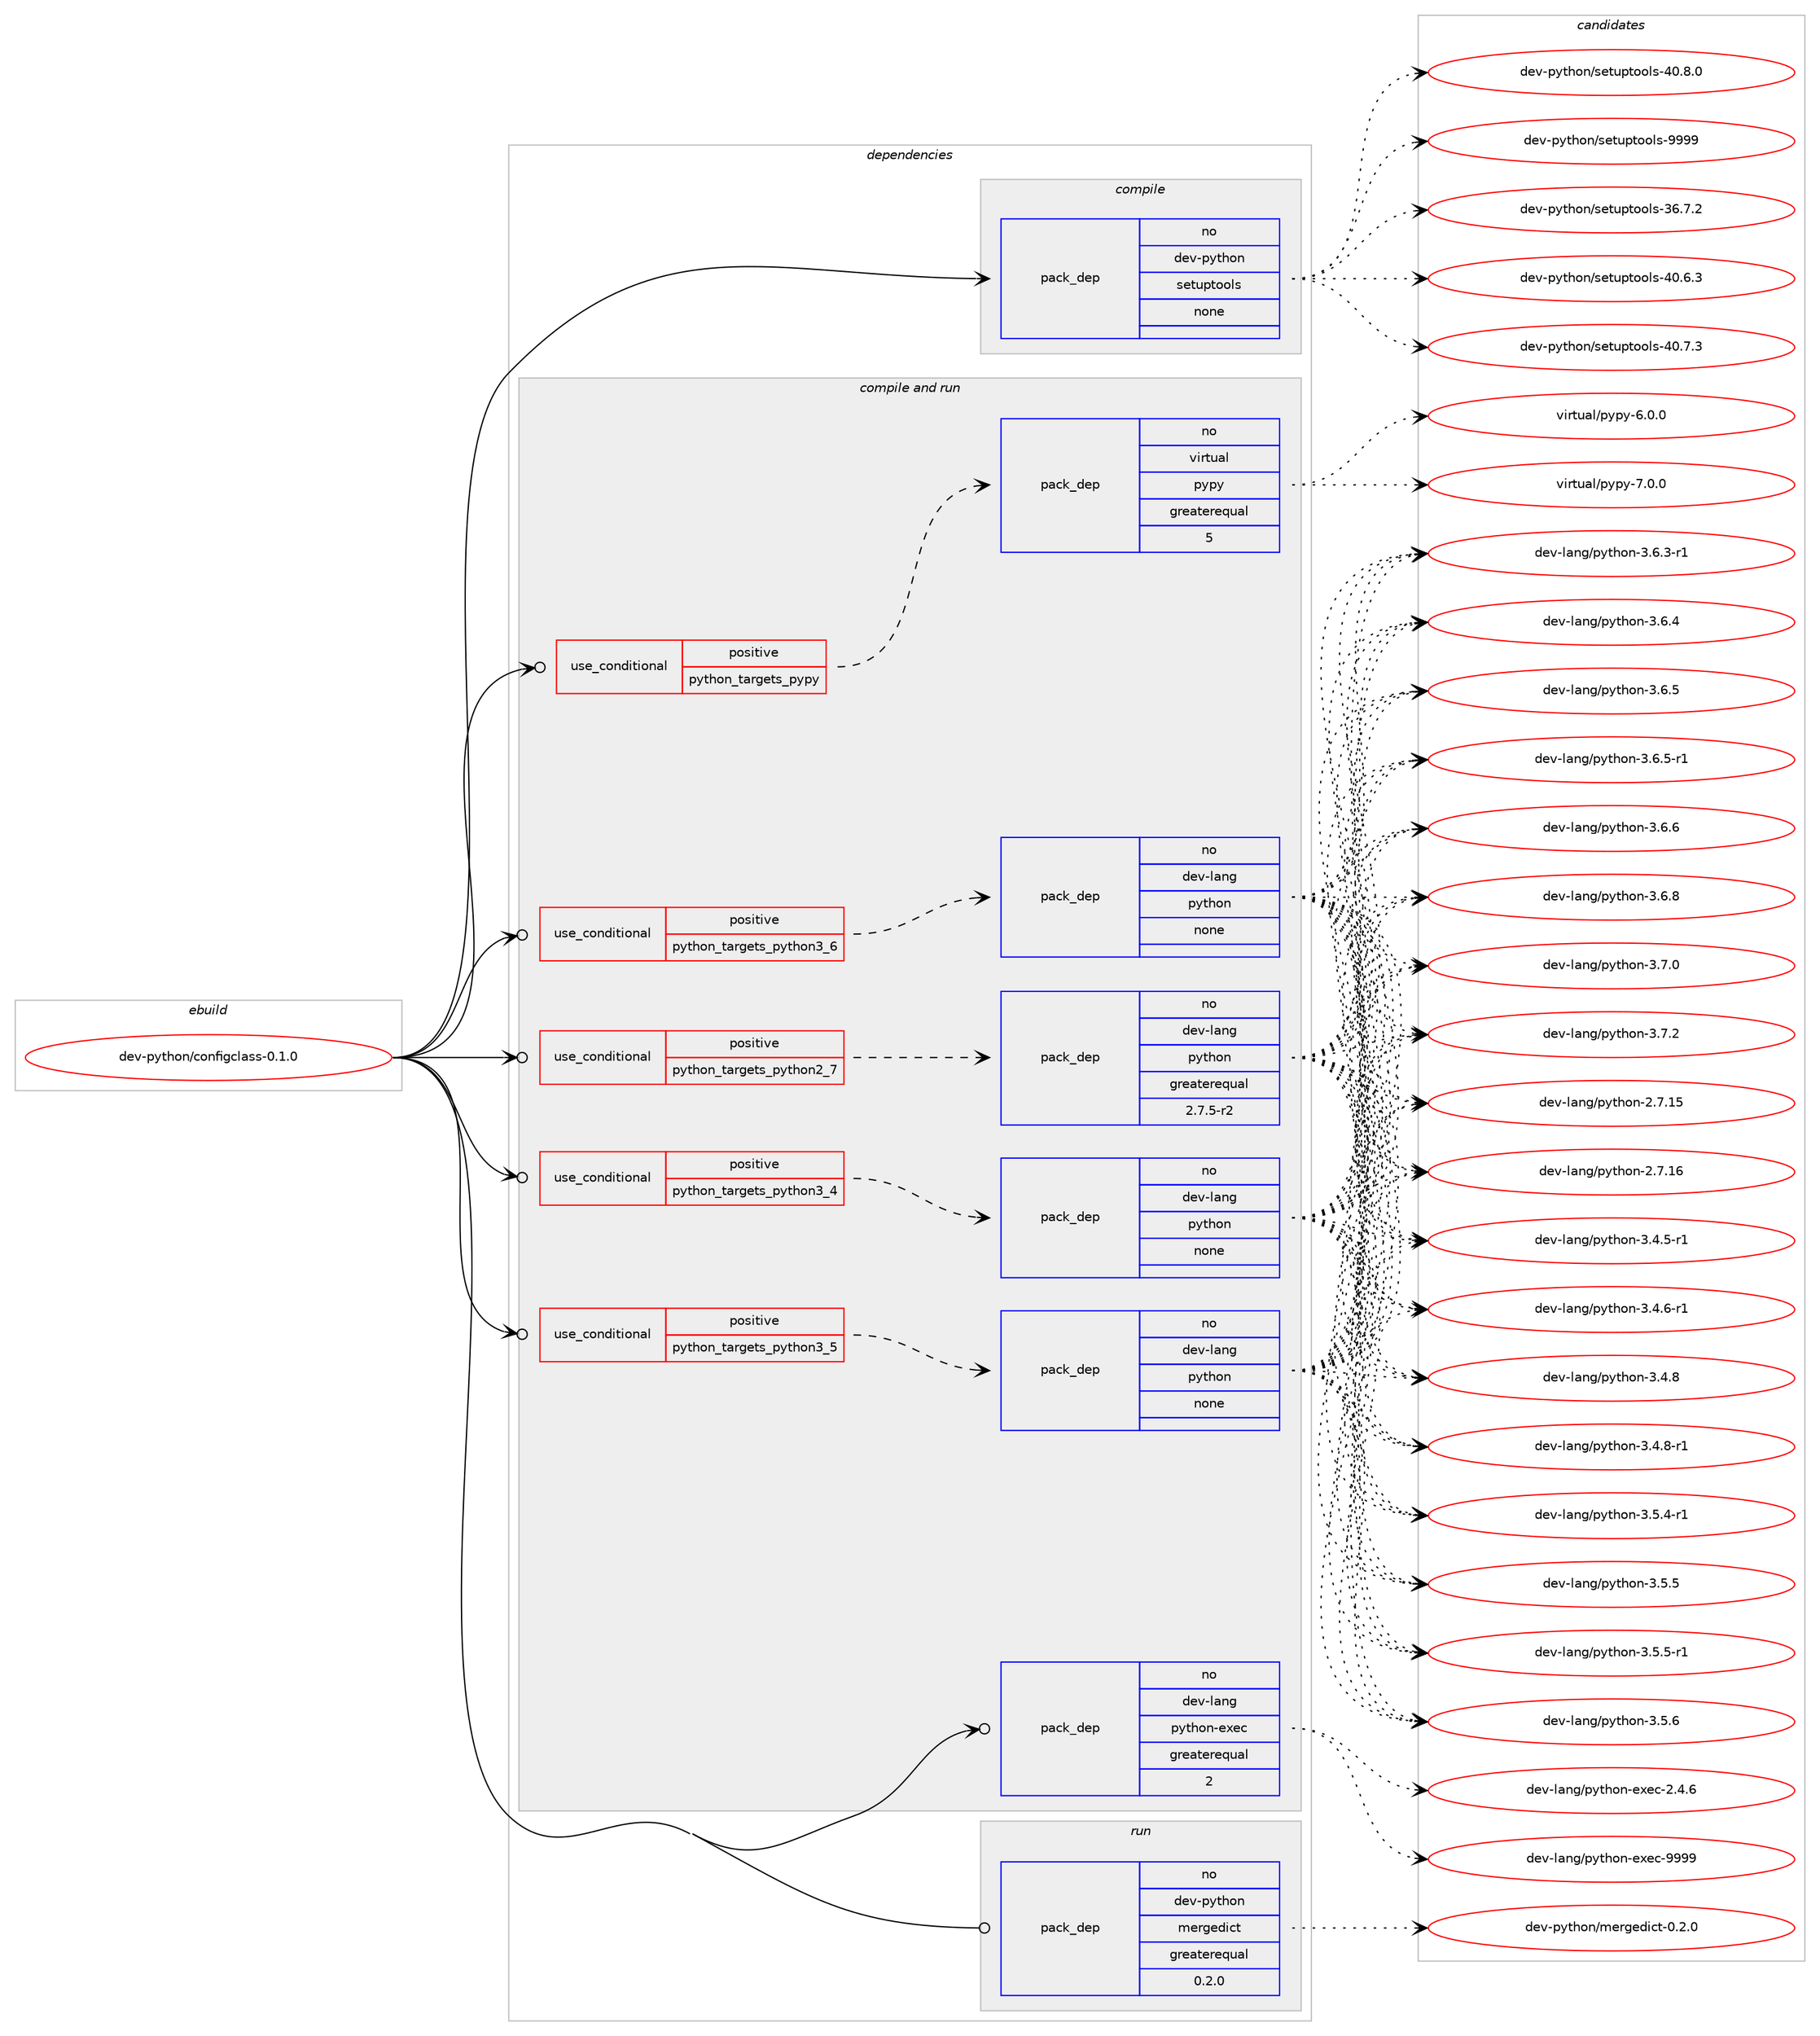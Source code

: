 digraph prolog {

# *************
# Graph options
# *************

newrank=true;
concentrate=true;
compound=true;
graph [rankdir=LR,fontname=Helvetica,fontsize=10,ranksep=1.5];#, ranksep=2.5, nodesep=0.2];
edge  [arrowhead=vee];
node  [fontname=Helvetica,fontsize=10];

# **********
# The ebuild
# **********

subgraph cluster_leftcol {
color=gray;
rank=same;
label=<<i>ebuild</i>>;
id [label="dev-python/configclass-0.1.0", color=red, width=4, href="../dev-python/configclass-0.1.0.svg"];
}

# ****************
# The dependencies
# ****************

subgraph cluster_midcol {
color=gray;
label=<<i>dependencies</i>>;
subgraph cluster_compile {
fillcolor="#eeeeee";
style=filled;
label=<<i>compile</i>>;
subgraph pack1008213 {
dependency1404088 [label=<<TABLE BORDER="0" CELLBORDER="1" CELLSPACING="0" CELLPADDING="4" WIDTH="220"><TR><TD ROWSPAN="6" CELLPADDING="30">pack_dep</TD></TR><TR><TD WIDTH="110">no</TD></TR><TR><TD>dev-python</TD></TR><TR><TD>setuptools</TD></TR><TR><TD>none</TD></TR><TR><TD></TD></TR></TABLE>>, shape=none, color=blue];
}
id:e -> dependency1404088:w [weight=20,style="solid",arrowhead="vee"];
}
subgraph cluster_compileandrun {
fillcolor="#eeeeee";
style=filled;
label=<<i>compile and run</i>>;
subgraph cond372640 {
dependency1404089 [label=<<TABLE BORDER="0" CELLBORDER="1" CELLSPACING="0" CELLPADDING="4"><TR><TD ROWSPAN="3" CELLPADDING="10">use_conditional</TD></TR><TR><TD>positive</TD></TR><TR><TD>python_targets_pypy</TD></TR></TABLE>>, shape=none, color=red];
subgraph pack1008214 {
dependency1404090 [label=<<TABLE BORDER="0" CELLBORDER="1" CELLSPACING="0" CELLPADDING="4" WIDTH="220"><TR><TD ROWSPAN="6" CELLPADDING="30">pack_dep</TD></TR><TR><TD WIDTH="110">no</TD></TR><TR><TD>virtual</TD></TR><TR><TD>pypy</TD></TR><TR><TD>greaterequal</TD></TR><TR><TD>5</TD></TR></TABLE>>, shape=none, color=blue];
}
dependency1404089:e -> dependency1404090:w [weight=20,style="dashed",arrowhead="vee"];
}
id:e -> dependency1404089:w [weight=20,style="solid",arrowhead="odotvee"];
subgraph cond372641 {
dependency1404091 [label=<<TABLE BORDER="0" CELLBORDER="1" CELLSPACING="0" CELLPADDING="4"><TR><TD ROWSPAN="3" CELLPADDING="10">use_conditional</TD></TR><TR><TD>positive</TD></TR><TR><TD>python_targets_python2_7</TD></TR></TABLE>>, shape=none, color=red];
subgraph pack1008215 {
dependency1404092 [label=<<TABLE BORDER="0" CELLBORDER="1" CELLSPACING="0" CELLPADDING="4" WIDTH="220"><TR><TD ROWSPAN="6" CELLPADDING="30">pack_dep</TD></TR><TR><TD WIDTH="110">no</TD></TR><TR><TD>dev-lang</TD></TR><TR><TD>python</TD></TR><TR><TD>greaterequal</TD></TR><TR><TD>2.7.5-r2</TD></TR></TABLE>>, shape=none, color=blue];
}
dependency1404091:e -> dependency1404092:w [weight=20,style="dashed",arrowhead="vee"];
}
id:e -> dependency1404091:w [weight=20,style="solid",arrowhead="odotvee"];
subgraph cond372642 {
dependency1404093 [label=<<TABLE BORDER="0" CELLBORDER="1" CELLSPACING="0" CELLPADDING="4"><TR><TD ROWSPAN="3" CELLPADDING="10">use_conditional</TD></TR><TR><TD>positive</TD></TR><TR><TD>python_targets_python3_4</TD></TR></TABLE>>, shape=none, color=red];
subgraph pack1008216 {
dependency1404094 [label=<<TABLE BORDER="0" CELLBORDER="1" CELLSPACING="0" CELLPADDING="4" WIDTH="220"><TR><TD ROWSPAN="6" CELLPADDING="30">pack_dep</TD></TR><TR><TD WIDTH="110">no</TD></TR><TR><TD>dev-lang</TD></TR><TR><TD>python</TD></TR><TR><TD>none</TD></TR><TR><TD></TD></TR></TABLE>>, shape=none, color=blue];
}
dependency1404093:e -> dependency1404094:w [weight=20,style="dashed",arrowhead="vee"];
}
id:e -> dependency1404093:w [weight=20,style="solid",arrowhead="odotvee"];
subgraph cond372643 {
dependency1404095 [label=<<TABLE BORDER="0" CELLBORDER="1" CELLSPACING="0" CELLPADDING="4"><TR><TD ROWSPAN="3" CELLPADDING="10">use_conditional</TD></TR><TR><TD>positive</TD></TR><TR><TD>python_targets_python3_5</TD></TR></TABLE>>, shape=none, color=red];
subgraph pack1008217 {
dependency1404096 [label=<<TABLE BORDER="0" CELLBORDER="1" CELLSPACING="0" CELLPADDING="4" WIDTH="220"><TR><TD ROWSPAN="6" CELLPADDING="30">pack_dep</TD></TR><TR><TD WIDTH="110">no</TD></TR><TR><TD>dev-lang</TD></TR><TR><TD>python</TD></TR><TR><TD>none</TD></TR><TR><TD></TD></TR></TABLE>>, shape=none, color=blue];
}
dependency1404095:e -> dependency1404096:w [weight=20,style="dashed",arrowhead="vee"];
}
id:e -> dependency1404095:w [weight=20,style="solid",arrowhead="odotvee"];
subgraph cond372644 {
dependency1404097 [label=<<TABLE BORDER="0" CELLBORDER="1" CELLSPACING="0" CELLPADDING="4"><TR><TD ROWSPAN="3" CELLPADDING="10">use_conditional</TD></TR><TR><TD>positive</TD></TR><TR><TD>python_targets_python3_6</TD></TR></TABLE>>, shape=none, color=red];
subgraph pack1008218 {
dependency1404098 [label=<<TABLE BORDER="0" CELLBORDER="1" CELLSPACING="0" CELLPADDING="4" WIDTH="220"><TR><TD ROWSPAN="6" CELLPADDING="30">pack_dep</TD></TR><TR><TD WIDTH="110">no</TD></TR><TR><TD>dev-lang</TD></TR><TR><TD>python</TD></TR><TR><TD>none</TD></TR><TR><TD></TD></TR></TABLE>>, shape=none, color=blue];
}
dependency1404097:e -> dependency1404098:w [weight=20,style="dashed",arrowhead="vee"];
}
id:e -> dependency1404097:w [weight=20,style="solid",arrowhead="odotvee"];
subgraph pack1008219 {
dependency1404099 [label=<<TABLE BORDER="0" CELLBORDER="1" CELLSPACING="0" CELLPADDING="4" WIDTH="220"><TR><TD ROWSPAN="6" CELLPADDING="30">pack_dep</TD></TR><TR><TD WIDTH="110">no</TD></TR><TR><TD>dev-lang</TD></TR><TR><TD>python-exec</TD></TR><TR><TD>greaterequal</TD></TR><TR><TD>2</TD></TR></TABLE>>, shape=none, color=blue];
}
id:e -> dependency1404099:w [weight=20,style="solid",arrowhead="odotvee"];
}
subgraph cluster_run {
fillcolor="#eeeeee";
style=filled;
label=<<i>run</i>>;
subgraph pack1008220 {
dependency1404100 [label=<<TABLE BORDER="0" CELLBORDER="1" CELLSPACING="0" CELLPADDING="4" WIDTH="220"><TR><TD ROWSPAN="6" CELLPADDING="30">pack_dep</TD></TR><TR><TD WIDTH="110">no</TD></TR><TR><TD>dev-python</TD></TR><TR><TD>mergedict</TD></TR><TR><TD>greaterequal</TD></TR><TR><TD>0.2.0</TD></TR></TABLE>>, shape=none, color=blue];
}
id:e -> dependency1404100:w [weight=20,style="solid",arrowhead="odot"];
}
}

# **************
# The candidates
# **************

subgraph cluster_choices {
rank=same;
color=gray;
label=<<i>candidates</i>>;

subgraph choice1008213 {
color=black;
nodesep=1;
choice100101118451121211161041111104711510111611711211611111110811545515446554650 [label="dev-python/setuptools-36.7.2", color=red, width=4,href="../dev-python/setuptools-36.7.2.svg"];
choice100101118451121211161041111104711510111611711211611111110811545524846544651 [label="dev-python/setuptools-40.6.3", color=red, width=4,href="../dev-python/setuptools-40.6.3.svg"];
choice100101118451121211161041111104711510111611711211611111110811545524846554651 [label="dev-python/setuptools-40.7.3", color=red, width=4,href="../dev-python/setuptools-40.7.3.svg"];
choice100101118451121211161041111104711510111611711211611111110811545524846564648 [label="dev-python/setuptools-40.8.0", color=red, width=4,href="../dev-python/setuptools-40.8.0.svg"];
choice10010111845112121116104111110471151011161171121161111111081154557575757 [label="dev-python/setuptools-9999", color=red, width=4,href="../dev-python/setuptools-9999.svg"];
dependency1404088:e -> choice100101118451121211161041111104711510111611711211611111110811545515446554650:w [style=dotted,weight="100"];
dependency1404088:e -> choice100101118451121211161041111104711510111611711211611111110811545524846544651:w [style=dotted,weight="100"];
dependency1404088:e -> choice100101118451121211161041111104711510111611711211611111110811545524846554651:w [style=dotted,weight="100"];
dependency1404088:e -> choice100101118451121211161041111104711510111611711211611111110811545524846564648:w [style=dotted,weight="100"];
dependency1404088:e -> choice10010111845112121116104111110471151011161171121161111111081154557575757:w [style=dotted,weight="100"];
}
subgraph choice1008214 {
color=black;
nodesep=1;
choice1181051141161179710847112121112121455446484648 [label="virtual/pypy-6.0.0", color=red, width=4,href="../virtual/pypy-6.0.0.svg"];
choice1181051141161179710847112121112121455546484648 [label="virtual/pypy-7.0.0", color=red, width=4,href="../virtual/pypy-7.0.0.svg"];
dependency1404090:e -> choice1181051141161179710847112121112121455446484648:w [style=dotted,weight="100"];
dependency1404090:e -> choice1181051141161179710847112121112121455546484648:w [style=dotted,weight="100"];
}
subgraph choice1008215 {
color=black;
nodesep=1;
choice10010111845108971101034711212111610411111045504655464953 [label="dev-lang/python-2.7.15", color=red, width=4,href="../dev-lang/python-2.7.15.svg"];
choice10010111845108971101034711212111610411111045504655464954 [label="dev-lang/python-2.7.16", color=red, width=4,href="../dev-lang/python-2.7.16.svg"];
choice1001011184510897110103471121211161041111104551465246534511449 [label="dev-lang/python-3.4.5-r1", color=red, width=4,href="../dev-lang/python-3.4.5-r1.svg"];
choice1001011184510897110103471121211161041111104551465246544511449 [label="dev-lang/python-3.4.6-r1", color=red, width=4,href="../dev-lang/python-3.4.6-r1.svg"];
choice100101118451089711010347112121116104111110455146524656 [label="dev-lang/python-3.4.8", color=red, width=4,href="../dev-lang/python-3.4.8.svg"];
choice1001011184510897110103471121211161041111104551465246564511449 [label="dev-lang/python-3.4.8-r1", color=red, width=4,href="../dev-lang/python-3.4.8-r1.svg"];
choice1001011184510897110103471121211161041111104551465346524511449 [label="dev-lang/python-3.5.4-r1", color=red, width=4,href="../dev-lang/python-3.5.4-r1.svg"];
choice100101118451089711010347112121116104111110455146534653 [label="dev-lang/python-3.5.5", color=red, width=4,href="../dev-lang/python-3.5.5.svg"];
choice1001011184510897110103471121211161041111104551465346534511449 [label="dev-lang/python-3.5.5-r1", color=red, width=4,href="../dev-lang/python-3.5.5-r1.svg"];
choice100101118451089711010347112121116104111110455146534654 [label="dev-lang/python-3.5.6", color=red, width=4,href="../dev-lang/python-3.5.6.svg"];
choice1001011184510897110103471121211161041111104551465446514511449 [label="dev-lang/python-3.6.3-r1", color=red, width=4,href="../dev-lang/python-3.6.3-r1.svg"];
choice100101118451089711010347112121116104111110455146544652 [label="dev-lang/python-3.6.4", color=red, width=4,href="../dev-lang/python-3.6.4.svg"];
choice100101118451089711010347112121116104111110455146544653 [label="dev-lang/python-3.6.5", color=red, width=4,href="../dev-lang/python-3.6.5.svg"];
choice1001011184510897110103471121211161041111104551465446534511449 [label="dev-lang/python-3.6.5-r1", color=red, width=4,href="../dev-lang/python-3.6.5-r1.svg"];
choice100101118451089711010347112121116104111110455146544654 [label="dev-lang/python-3.6.6", color=red, width=4,href="../dev-lang/python-3.6.6.svg"];
choice100101118451089711010347112121116104111110455146544656 [label="dev-lang/python-3.6.8", color=red, width=4,href="../dev-lang/python-3.6.8.svg"];
choice100101118451089711010347112121116104111110455146554648 [label="dev-lang/python-3.7.0", color=red, width=4,href="../dev-lang/python-3.7.0.svg"];
choice100101118451089711010347112121116104111110455146554650 [label="dev-lang/python-3.7.2", color=red, width=4,href="../dev-lang/python-3.7.2.svg"];
dependency1404092:e -> choice10010111845108971101034711212111610411111045504655464953:w [style=dotted,weight="100"];
dependency1404092:e -> choice10010111845108971101034711212111610411111045504655464954:w [style=dotted,weight="100"];
dependency1404092:e -> choice1001011184510897110103471121211161041111104551465246534511449:w [style=dotted,weight="100"];
dependency1404092:e -> choice1001011184510897110103471121211161041111104551465246544511449:w [style=dotted,weight="100"];
dependency1404092:e -> choice100101118451089711010347112121116104111110455146524656:w [style=dotted,weight="100"];
dependency1404092:e -> choice1001011184510897110103471121211161041111104551465246564511449:w [style=dotted,weight="100"];
dependency1404092:e -> choice1001011184510897110103471121211161041111104551465346524511449:w [style=dotted,weight="100"];
dependency1404092:e -> choice100101118451089711010347112121116104111110455146534653:w [style=dotted,weight="100"];
dependency1404092:e -> choice1001011184510897110103471121211161041111104551465346534511449:w [style=dotted,weight="100"];
dependency1404092:e -> choice100101118451089711010347112121116104111110455146534654:w [style=dotted,weight="100"];
dependency1404092:e -> choice1001011184510897110103471121211161041111104551465446514511449:w [style=dotted,weight="100"];
dependency1404092:e -> choice100101118451089711010347112121116104111110455146544652:w [style=dotted,weight="100"];
dependency1404092:e -> choice100101118451089711010347112121116104111110455146544653:w [style=dotted,weight="100"];
dependency1404092:e -> choice1001011184510897110103471121211161041111104551465446534511449:w [style=dotted,weight="100"];
dependency1404092:e -> choice100101118451089711010347112121116104111110455146544654:w [style=dotted,weight="100"];
dependency1404092:e -> choice100101118451089711010347112121116104111110455146544656:w [style=dotted,weight="100"];
dependency1404092:e -> choice100101118451089711010347112121116104111110455146554648:w [style=dotted,weight="100"];
dependency1404092:e -> choice100101118451089711010347112121116104111110455146554650:w [style=dotted,weight="100"];
}
subgraph choice1008216 {
color=black;
nodesep=1;
choice10010111845108971101034711212111610411111045504655464953 [label="dev-lang/python-2.7.15", color=red, width=4,href="../dev-lang/python-2.7.15.svg"];
choice10010111845108971101034711212111610411111045504655464954 [label="dev-lang/python-2.7.16", color=red, width=4,href="../dev-lang/python-2.7.16.svg"];
choice1001011184510897110103471121211161041111104551465246534511449 [label="dev-lang/python-3.4.5-r1", color=red, width=4,href="../dev-lang/python-3.4.5-r1.svg"];
choice1001011184510897110103471121211161041111104551465246544511449 [label="dev-lang/python-3.4.6-r1", color=red, width=4,href="../dev-lang/python-3.4.6-r1.svg"];
choice100101118451089711010347112121116104111110455146524656 [label="dev-lang/python-3.4.8", color=red, width=4,href="../dev-lang/python-3.4.8.svg"];
choice1001011184510897110103471121211161041111104551465246564511449 [label="dev-lang/python-3.4.8-r1", color=red, width=4,href="../dev-lang/python-3.4.8-r1.svg"];
choice1001011184510897110103471121211161041111104551465346524511449 [label="dev-lang/python-3.5.4-r1", color=red, width=4,href="../dev-lang/python-3.5.4-r1.svg"];
choice100101118451089711010347112121116104111110455146534653 [label="dev-lang/python-3.5.5", color=red, width=4,href="../dev-lang/python-3.5.5.svg"];
choice1001011184510897110103471121211161041111104551465346534511449 [label="dev-lang/python-3.5.5-r1", color=red, width=4,href="../dev-lang/python-3.5.5-r1.svg"];
choice100101118451089711010347112121116104111110455146534654 [label="dev-lang/python-3.5.6", color=red, width=4,href="../dev-lang/python-3.5.6.svg"];
choice1001011184510897110103471121211161041111104551465446514511449 [label="dev-lang/python-3.6.3-r1", color=red, width=4,href="../dev-lang/python-3.6.3-r1.svg"];
choice100101118451089711010347112121116104111110455146544652 [label="dev-lang/python-3.6.4", color=red, width=4,href="../dev-lang/python-3.6.4.svg"];
choice100101118451089711010347112121116104111110455146544653 [label="dev-lang/python-3.6.5", color=red, width=4,href="../dev-lang/python-3.6.5.svg"];
choice1001011184510897110103471121211161041111104551465446534511449 [label="dev-lang/python-3.6.5-r1", color=red, width=4,href="../dev-lang/python-3.6.5-r1.svg"];
choice100101118451089711010347112121116104111110455146544654 [label="dev-lang/python-3.6.6", color=red, width=4,href="../dev-lang/python-3.6.6.svg"];
choice100101118451089711010347112121116104111110455146544656 [label="dev-lang/python-3.6.8", color=red, width=4,href="../dev-lang/python-3.6.8.svg"];
choice100101118451089711010347112121116104111110455146554648 [label="dev-lang/python-3.7.0", color=red, width=4,href="../dev-lang/python-3.7.0.svg"];
choice100101118451089711010347112121116104111110455146554650 [label="dev-lang/python-3.7.2", color=red, width=4,href="../dev-lang/python-3.7.2.svg"];
dependency1404094:e -> choice10010111845108971101034711212111610411111045504655464953:w [style=dotted,weight="100"];
dependency1404094:e -> choice10010111845108971101034711212111610411111045504655464954:w [style=dotted,weight="100"];
dependency1404094:e -> choice1001011184510897110103471121211161041111104551465246534511449:w [style=dotted,weight="100"];
dependency1404094:e -> choice1001011184510897110103471121211161041111104551465246544511449:w [style=dotted,weight="100"];
dependency1404094:e -> choice100101118451089711010347112121116104111110455146524656:w [style=dotted,weight="100"];
dependency1404094:e -> choice1001011184510897110103471121211161041111104551465246564511449:w [style=dotted,weight="100"];
dependency1404094:e -> choice1001011184510897110103471121211161041111104551465346524511449:w [style=dotted,weight="100"];
dependency1404094:e -> choice100101118451089711010347112121116104111110455146534653:w [style=dotted,weight="100"];
dependency1404094:e -> choice1001011184510897110103471121211161041111104551465346534511449:w [style=dotted,weight="100"];
dependency1404094:e -> choice100101118451089711010347112121116104111110455146534654:w [style=dotted,weight="100"];
dependency1404094:e -> choice1001011184510897110103471121211161041111104551465446514511449:w [style=dotted,weight="100"];
dependency1404094:e -> choice100101118451089711010347112121116104111110455146544652:w [style=dotted,weight="100"];
dependency1404094:e -> choice100101118451089711010347112121116104111110455146544653:w [style=dotted,weight="100"];
dependency1404094:e -> choice1001011184510897110103471121211161041111104551465446534511449:w [style=dotted,weight="100"];
dependency1404094:e -> choice100101118451089711010347112121116104111110455146544654:w [style=dotted,weight="100"];
dependency1404094:e -> choice100101118451089711010347112121116104111110455146544656:w [style=dotted,weight="100"];
dependency1404094:e -> choice100101118451089711010347112121116104111110455146554648:w [style=dotted,weight="100"];
dependency1404094:e -> choice100101118451089711010347112121116104111110455146554650:w [style=dotted,weight="100"];
}
subgraph choice1008217 {
color=black;
nodesep=1;
choice10010111845108971101034711212111610411111045504655464953 [label="dev-lang/python-2.7.15", color=red, width=4,href="../dev-lang/python-2.7.15.svg"];
choice10010111845108971101034711212111610411111045504655464954 [label="dev-lang/python-2.7.16", color=red, width=4,href="../dev-lang/python-2.7.16.svg"];
choice1001011184510897110103471121211161041111104551465246534511449 [label="dev-lang/python-3.4.5-r1", color=red, width=4,href="../dev-lang/python-3.4.5-r1.svg"];
choice1001011184510897110103471121211161041111104551465246544511449 [label="dev-lang/python-3.4.6-r1", color=red, width=4,href="../dev-lang/python-3.4.6-r1.svg"];
choice100101118451089711010347112121116104111110455146524656 [label="dev-lang/python-3.4.8", color=red, width=4,href="../dev-lang/python-3.4.8.svg"];
choice1001011184510897110103471121211161041111104551465246564511449 [label="dev-lang/python-3.4.8-r1", color=red, width=4,href="../dev-lang/python-3.4.8-r1.svg"];
choice1001011184510897110103471121211161041111104551465346524511449 [label="dev-lang/python-3.5.4-r1", color=red, width=4,href="../dev-lang/python-3.5.4-r1.svg"];
choice100101118451089711010347112121116104111110455146534653 [label="dev-lang/python-3.5.5", color=red, width=4,href="../dev-lang/python-3.5.5.svg"];
choice1001011184510897110103471121211161041111104551465346534511449 [label="dev-lang/python-3.5.5-r1", color=red, width=4,href="../dev-lang/python-3.5.5-r1.svg"];
choice100101118451089711010347112121116104111110455146534654 [label="dev-lang/python-3.5.6", color=red, width=4,href="../dev-lang/python-3.5.6.svg"];
choice1001011184510897110103471121211161041111104551465446514511449 [label="dev-lang/python-3.6.3-r1", color=red, width=4,href="../dev-lang/python-3.6.3-r1.svg"];
choice100101118451089711010347112121116104111110455146544652 [label="dev-lang/python-3.6.4", color=red, width=4,href="../dev-lang/python-3.6.4.svg"];
choice100101118451089711010347112121116104111110455146544653 [label="dev-lang/python-3.6.5", color=red, width=4,href="../dev-lang/python-3.6.5.svg"];
choice1001011184510897110103471121211161041111104551465446534511449 [label="dev-lang/python-3.6.5-r1", color=red, width=4,href="../dev-lang/python-3.6.5-r1.svg"];
choice100101118451089711010347112121116104111110455146544654 [label="dev-lang/python-3.6.6", color=red, width=4,href="../dev-lang/python-3.6.6.svg"];
choice100101118451089711010347112121116104111110455146544656 [label="dev-lang/python-3.6.8", color=red, width=4,href="../dev-lang/python-3.6.8.svg"];
choice100101118451089711010347112121116104111110455146554648 [label="dev-lang/python-3.7.0", color=red, width=4,href="../dev-lang/python-3.7.0.svg"];
choice100101118451089711010347112121116104111110455146554650 [label="dev-lang/python-3.7.2", color=red, width=4,href="../dev-lang/python-3.7.2.svg"];
dependency1404096:e -> choice10010111845108971101034711212111610411111045504655464953:w [style=dotted,weight="100"];
dependency1404096:e -> choice10010111845108971101034711212111610411111045504655464954:w [style=dotted,weight="100"];
dependency1404096:e -> choice1001011184510897110103471121211161041111104551465246534511449:w [style=dotted,weight="100"];
dependency1404096:e -> choice1001011184510897110103471121211161041111104551465246544511449:w [style=dotted,weight="100"];
dependency1404096:e -> choice100101118451089711010347112121116104111110455146524656:w [style=dotted,weight="100"];
dependency1404096:e -> choice1001011184510897110103471121211161041111104551465246564511449:w [style=dotted,weight="100"];
dependency1404096:e -> choice1001011184510897110103471121211161041111104551465346524511449:w [style=dotted,weight="100"];
dependency1404096:e -> choice100101118451089711010347112121116104111110455146534653:w [style=dotted,weight="100"];
dependency1404096:e -> choice1001011184510897110103471121211161041111104551465346534511449:w [style=dotted,weight="100"];
dependency1404096:e -> choice100101118451089711010347112121116104111110455146534654:w [style=dotted,weight="100"];
dependency1404096:e -> choice1001011184510897110103471121211161041111104551465446514511449:w [style=dotted,weight="100"];
dependency1404096:e -> choice100101118451089711010347112121116104111110455146544652:w [style=dotted,weight="100"];
dependency1404096:e -> choice100101118451089711010347112121116104111110455146544653:w [style=dotted,weight="100"];
dependency1404096:e -> choice1001011184510897110103471121211161041111104551465446534511449:w [style=dotted,weight="100"];
dependency1404096:e -> choice100101118451089711010347112121116104111110455146544654:w [style=dotted,weight="100"];
dependency1404096:e -> choice100101118451089711010347112121116104111110455146544656:w [style=dotted,weight="100"];
dependency1404096:e -> choice100101118451089711010347112121116104111110455146554648:w [style=dotted,weight="100"];
dependency1404096:e -> choice100101118451089711010347112121116104111110455146554650:w [style=dotted,weight="100"];
}
subgraph choice1008218 {
color=black;
nodesep=1;
choice10010111845108971101034711212111610411111045504655464953 [label="dev-lang/python-2.7.15", color=red, width=4,href="../dev-lang/python-2.7.15.svg"];
choice10010111845108971101034711212111610411111045504655464954 [label="dev-lang/python-2.7.16", color=red, width=4,href="../dev-lang/python-2.7.16.svg"];
choice1001011184510897110103471121211161041111104551465246534511449 [label="dev-lang/python-3.4.5-r1", color=red, width=4,href="../dev-lang/python-3.4.5-r1.svg"];
choice1001011184510897110103471121211161041111104551465246544511449 [label="dev-lang/python-3.4.6-r1", color=red, width=4,href="../dev-lang/python-3.4.6-r1.svg"];
choice100101118451089711010347112121116104111110455146524656 [label="dev-lang/python-3.4.8", color=red, width=4,href="../dev-lang/python-3.4.8.svg"];
choice1001011184510897110103471121211161041111104551465246564511449 [label="dev-lang/python-3.4.8-r1", color=red, width=4,href="../dev-lang/python-3.4.8-r1.svg"];
choice1001011184510897110103471121211161041111104551465346524511449 [label="dev-lang/python-3.5.4-r1", color=red, width=4,href="../dev-lang/python-3.5.4-r1.svg"];
choice100101118451089711010347112121116104111110455146534653 [label="dev-lang/python-3.5.5", color=red, width=4,href="../dev-lang/python-3.5.5.svg"];
choice1001011184510897110103471121211161041111104551465346534511449 [label="dev-lang/python-3.5.5-r1", color=red, width=4,href="../dev-lang/python-3.5.5-r1.svg"];
choice100101118451089711010347112121116104111110455146534654 [label="dev-lang/python-3.5.6", color=red, width=4,href="../dev-lang/python-3.5.6.svg"];
choice1001011184510897110103471121211161041111104551465446514511449 [label="dev-lang/python-3.6.3-r1", color=red, width=4,href="../dev-lang/python-3.6.3-r1.svg"];
choice100101118451089711010347112121116104111110455146544652 [label="dev-lang/python-3.6.4", color=red, width=4,href="../dev-lang/python-3.6.4.svg"];
choice100101118451089711010347112121116104111110455146544653 [label="dev-lang/python-3.6.5", color=red, width=4,href="../dev-lang/python-3.6.5.svg"];
choice1001011184510897110103471121211161041111104551465446534511449 [label="dev-lang/python-3.6.5-r1", color=red, width=4,href="../dev-lang/python-3.6.5-r1.svg"];
choice100101118451089711010347112121116104111110455146544654 [label="dev-lang/python-3.6.6", color=red, width=4,href="../dev-lang/python-3.6.6.svg"];
choice100101118451089711010347112121116104111110455146544656 [label="dev-lang/python-3.6.8", color=red, width=4,href="../dev-lang/python-3.6.8.svg"];
choice100101118451089711010347112121116104111110455146554648 [label="dev-lang/python-3.7.0", color=red, width=4,href="../dev-lang/python-3.7.0.svg"];
choice100101118451089711010347112121116104111110455146554650 [label="dev-lang/python-3.7.2", color=red, width=4,href="../dev-lang/python-3.7.2.svg"];
dependency1404098:e -> choice10010111845108971101034711212111610411111045504655464953:w [style=dotted,weight="100"];
dependency1404098:e -> choice10010111845108971101034711212111610411111045504655464954:w [style=dotted,weight="100"];
dependency1404098:e -> choice1001011184510897110103471121211161041111104551465246534511449:w [style=dotted,weight="100"];
dependency1404098:e -> choice1001011184510897110103471121211161041111104551465246544511449:w [style=dotted,weight="100"];
dependency1404098:e -> choice100101118451089711010347112121116104111110455146524656:w [style=dotted,weight="100"];
dependency1404098:e -> choice1001011184510897110103471121211161041111104551465246564511449:w [style=dotted,weight="100"];
dependency1404098:e -> choice1001011184510897110103471121211161041111104551465346524511449:w [style=dotted,weight="100"];
dependency1404098:e -> choice100101118451089711010347112121116104111110455146534653:w [style=dotted,weight="100"];
dependency1404098:e -> choice1001011184510897110103471121211161041111104551465346534511449:w [style=dotted,weight="100"];
dependency1404098:e -> choice100101118451089711010347112121116104111110455146534654:w [style=dotted,weight="100"];
dependency1404098:e -> choice1001011184510897110103471121211161041111104551465446514511449:w [style=dotted,weight="100"];
dependency1404098:e -> choice100101118451089711010347112121116104111110455146544652:w [style=dotted,weight="100"];
dependency1404098:e -> choice100101118451089711010347112121116104111110455146544653:w [style=dotted,weight="100"];
dependency1404098:e -> choice1001011184510897110103471121211161041111104551465446534511449:w [style=dotted,weight="100"];
dependency1404098:e -> choice100101118451089711010347112121116104111110455146544654:w [style=dotted,weight="100"];
dependency1404098:e -> choice100101118451089711010347112121116104111110455146544656:w [style=dotted,weight="100"];
dependency1404098:e -> choice100101118451089711010347112121116104111110455146554648:w [style=dotted,weight="100"];
dependency1404098:e -> choice100101118451089711010347112121116104111110455146554650:w [style=dotted,weight="100"];
}
subgraph choice1008219 {
color=black;
nodesep=1;
choice1001011184510897110103471121211161041111104510112010199455046524654 [label="dev-lang/python-exec-2.4.6", color=red, width=4,href="../dev-lang/python-exec-2.4.6.svg"];
choice10010111845108971101034711212111610411111045101120101994557575757 [label="dev-lang/python-exec-9999", color=red, width=4,href="../dev-lang/python-exec-9999.svg"];
dependency1404099:e -> choice1001011184510897110103471121211161041111104510112010199455046524654:w [style=dotted,weight="100"];
dependency1404099:e -> choice10010111845108971101034711212111610411111045101120101994557575757:w [style=dotted,weight="100"];
}
subgraph choice1008220 {
color=black;
nodesep=1;
choice100101118451121211161041111104710910111410310110010599116454846504648 [label="dev-python/mergedict-0.2.0", color=red, width=4,href="../dev-python/mergedict-0.2.0.svg"];
dependency1404100:e -> choice100101118451121211161041111104710910111410310110010599116454846504648:w [style=dotted,weight="100"];
}
}

}
